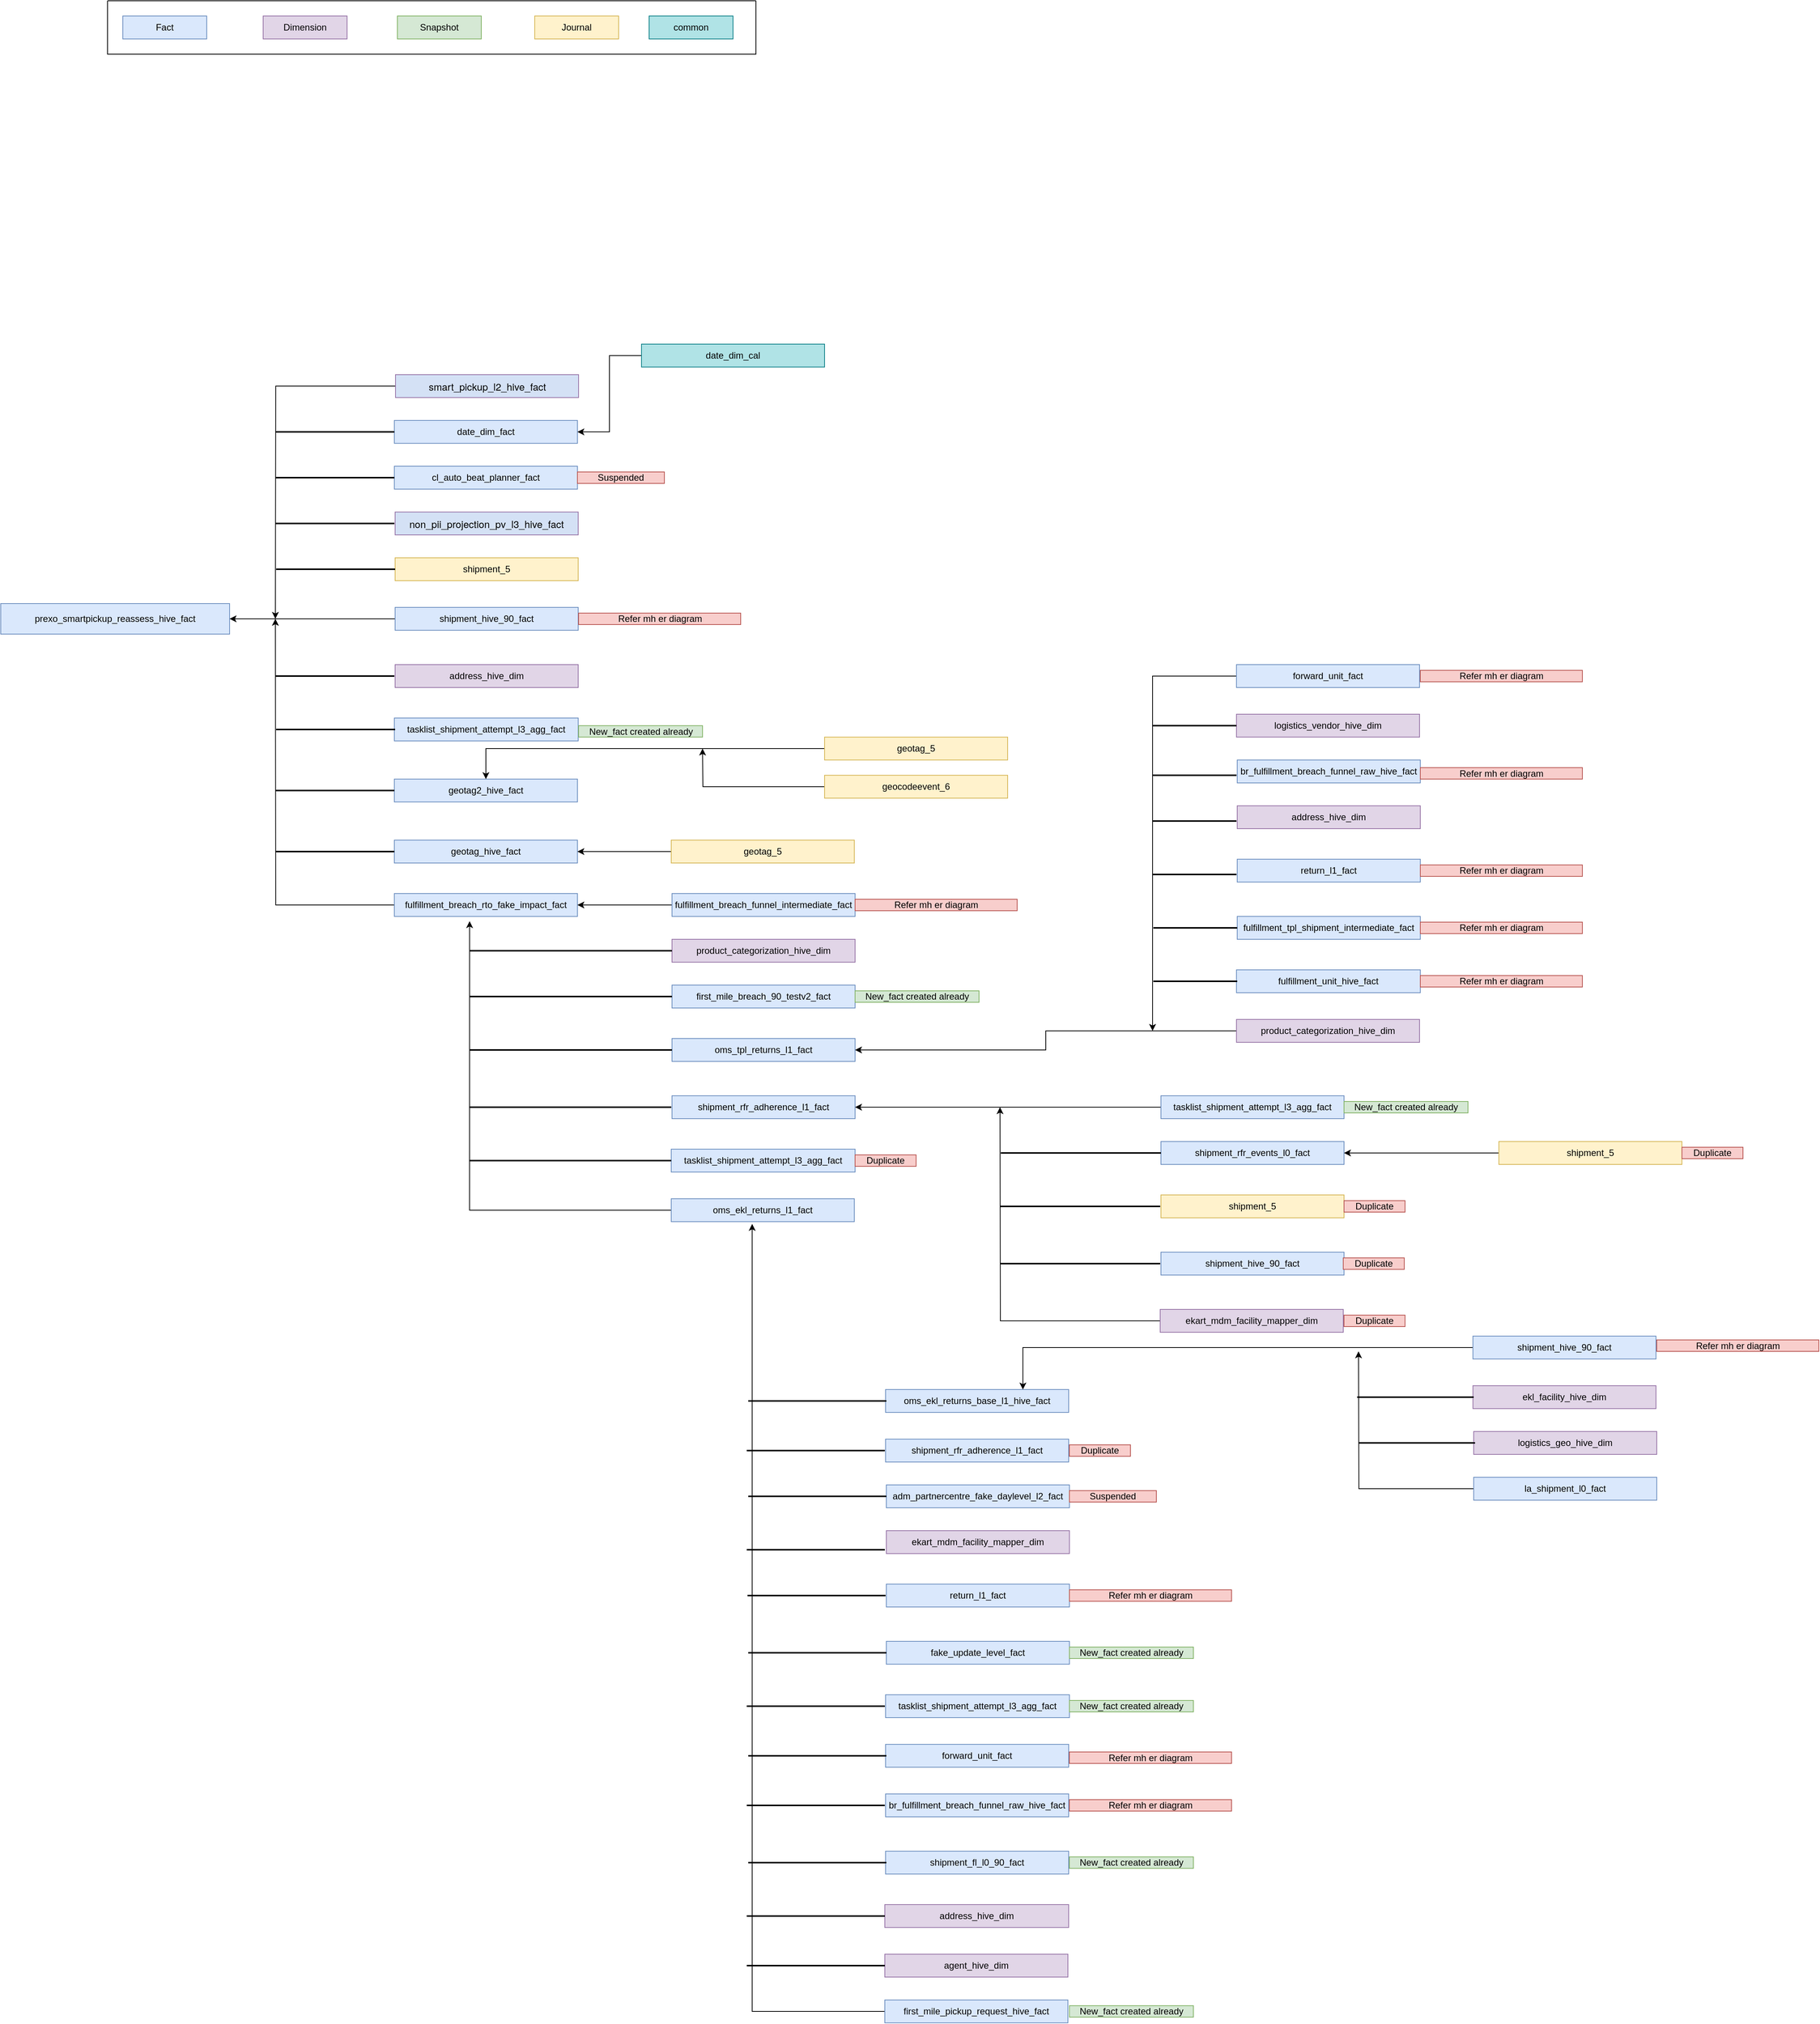 <mxfile version="21.2.4" type="github">
  <diagram name="Page-1" id="hqJCpvZomStMuO4X5X9Y">
    <mxGraphModel dx="2069" dy="1918" grid="1" gridSize="10" guides="1" tooltips="1" connect="1" arrows="1" fold="1" page="1" pageScale="1" pageWidth="827" pageHeight="1169" math="0" shadow="0">
      <root>
        <mxCell id="0" />
        <mxCell id="1" parent="0" />
        <mxCell id="btAeQMdCh_CJCEw0MgIb-1" value="prexo_smartpickup_reassess_hive_fact" style="rounded=0;whiteSpace=wrap;html=1;fillColor=#dae8fc;strokeColor=#6c8ebf;" parent="1" vertex="1">
          <mxGeometry x="-310" y="420" width="300" height="40" as="geometry" />
        </mxCell>
        <mxCell id="btAeQMdCh_CJCEw0MgIb-2" value="Fact" style="rounded=0;whiteSpace=wrap;html=1;fillColor=#dae8fc;strokeColor=#6c8ebf;" parent="1" vertex="1">
          <mxGeometry x="-150" y="-350" width="110" height="30" as="geometry" />
        </mxCell>
        <mxCell id="btAeQMdCh_CJCEw0MgIb-3" value="Dimension" style="rounded=0;whiteSpace=wrap;html=1;fillColor=#e1d5e7;strokeColor=#9673a6;" parent="1" vertex="1">
          <mxGeometry x="34" y="-350" width="110" height="30" as="geometry" />
        </mxCell>
        <mxCell id="btAeQMdCh_CJCEw0MgIb-4" value="Snapshot" style="rounded=0;whiteSpace=wrap;html=1;fillColor=#d5e8d4;strokeColor=#82b366;" parent="1" vertex="1">
          <mxGeometry x="210" y="-350" width="110" height="30" as="geometry" />
        </mxCell>
        <mxCell id="btAeQMdCh_CJCEw0MgIb-5" value="Journal" style="rounded=0;whiteSpace=wrap;html=1;fillColor=#fff2cc;strokeColor=#d6b656;" parent="1" vertex="1">
          <mxGeometry x="390" y="-350" width="110" height="30" as="geometry" />
        </mxCell>
        <mxCell id="btAeQMdCh_CJCEw0MgIb-6" value="" style="swimlane;startSize=0;fontSize=12;" parent="1" vertex="1">
          <mxGeometry x="-170" y="-370" width="850" height="70" as="geometry">
            <mxRectangle x="-170" y="-370" width="50" height="40" as="alternateBounds" />
          </mxGeometry>
        </mxCell>
        <mxCell id="btAeQMdCh_CJCEw0MgIb-24" value="common" style="rounded=0;whiteSpace=wrap;html=1;fillColor=#b0e3e6;strokeColor=#0e8088;" parent="btAeQMdCh_CJCEw0MgIb-6" vertex="1">
          <mxGeometry x="710" y="20" width="110" height="30" as="geometry" />
        </mxCell>
        <mxCell id="btAeQMdCh_CJCEw0MgIb-18" style="edgeStyle=orthogonalEdgeStyle;rounded=0;orthogonalLoop=1;jettySize=auto;html=1;entryX=1;entryY=0.5;entryDx=0;entryDy=0;" parent="1" source="btAeQMdCh_CJCEw0MgIb-7" target="btAeQMdCh_CJCEw0MgIb-1" edge="1">
          <mxGeometry relative="1" as="geometry">
            <Array as="points">
              <mxPoint x="140" y="440" />
              <mxPoint x="140" y="440" />
            </Array>
          </mxGeometry>
        </mxCell>
        <mxCell id="btAeQMdCh_CJCEw0MgIb-7" value="shipment_hive_90_fact" style="rounded=0;whiteSpace=wrap;html=1;fillColor=#dae8fc;strokeColor=#6c8ebf;" parent="1" vertex="1">
          <mxGeometry x="207" y="425" width="240" height="30" as="geometry" />
        </mxCell>
        <mxCell id="btAeQMdCh_CJCEw0MgIb-29" style="edgeStyle=orthogonalEdgeStyle;rounded=0;orthogonalLoop=1;jettySize=auto;html=1;" parent="1" source="btAeQMdCh_CJCEw0MgIb-8" edge="1">
          <mxGeometry relative="1" as="geometry">
            <mxPoint x="50" y="440" as="targetPoint" />
          </mxGeometry>
        </mxCell>
        <mxCell id="btAeQMdCh_CJCEw0MgIb-8" value="&lt;p style=&quot;margin: 0px; font-variant-numeric: normal; font-variant-east-asian: normal; font-variant-alternates: normal; font-kerning: auto; font-optical-sizing: auto; font-feature-settings: normal; font-variation-settings: normal; font-stretch: normal; font-size: 13px; line-height: normal; font-family: &amp;quot;Helvetica Neue&amp;quot;; text-align: start;&quot; class=&quot;p1&quot;&gt;smart_pickup_l2_hive_fact&lt;/p&gt;" style="rounded=0;whiteSpace=wrap;html=1;fillColor=#D4E1F5;strokeColor=#9673a6;" parent="1" vertex="1">
          <mxGeometry x="207.5" y="120" width="240" height="30" as="geometry" />
        </mxCell>
        <mxCell id="btAeQMdCh_CJCEw0MgIb-9" value="cl_auto_beat_planner_fact" style="rounded=0;whiteSpace=wrap;html=1;fillColor=#dae8fc;strokeColor=#6c8ebf;" parent="1" vertex="1">
          <mxGeometry x="206" y="240" width="240" height="30" as="geometry" />
        </mxCell>
        <mxCell id="btAeQMdCh_CJCEw0MgIb-10" value="date_dim_fact" style="rounded=0;whiteSpace=wrap;html=1;fillColor=#dae8fc;strokeColor=#6c8ebf;" parent="1" vertex="1">
          <mxGeometry x="206" y="180" width="240" height="30" as="geometry" />
        </mxCell>
        <mxCell id="btAeQMdCh_CJCEw0MgIb-11" value="&lt;p style=&quot;margin: 0px; font-variant-numeric: normal; font-variant-east-asian: normal; font-variant-alternates: normal; font-kerning: auto; font-optical-sizing: auto; font-feature-settings: normal; font-variation-settings: normal; font-stretch: normal; font-size: 13px; line-height: normal; font-family: &amp;quot;Helvetica Neue&amp;quot;; text-align: start;&quot; class=&quot;p1&quot;&gt;non_pii_projection_pv_l3_hive_fact&lt;/p&gt;" style="rounded=0;whiteSpace=wrap;html=1;fillColor=#D4E1F5;strokeColor=#9673a6;" parent="1" vertex="1">
          <mxGeometry x="207" y="300" width="240" height="30" as="geometry" />
        </mxCell>
        <mxCell id="btAeQMdCh_CJCEw0MgIb-12" value="shipment_5" style="rounded=0;whiteSpace=wrap;html=1;fillColor=#fff2cc;strokeColor=#d6b656;" parent="1" vertex="1">
          <mxGeometry x="207" y="360" width="240" height="30" as="geometry" />
        </mxCell>
        <mxCell id="btAeQMdCh_CJCEw0MgIb-13" value="tasklist_shipment_attempt_l3_agg_fact" style="rounded=0;whiteSpace=wrap;html=1;fillColor=#dae8fc;strokeColor=#6c8ebf;" parent="1" vertex="1">
          <mxGeometry x="206" y="570" width="241" height="30" as="geometry" />
        </mxCell>
        <mxCell id="btAeQMdCh_CJCEw0MgIb-14" value="geotag2_hive_fact" style="rounded=0;whiteSpace=wrap;html=1;fillColor=#dae8fc;strokeColor=#6c8ebf;" parent="1" vertex="1">
          <mxGeometry x="206" y="650" width="240" height="30" as="geometry" />
        </mxCell>
        <mxCell id="btAeQMdCh_CJCEw0MgIb-15" value="address_hive_dim" style="rounded=0;whiteSpace=wrap;html=1;fillColor=#e1d5e7;strokeColor=#9673a6;" parent="1" vertex="1">
          <mxGeometry x="207" y="500" width="240" height="30" as="geometry" />
        </mxCell>
        <mxCell id="btAeQMdCh_CJCEw0MgIb-16" value="geotag_hive_fact" style="rounded=0;whiteSpace=wrap;html=1;fillColor=#dae8fc;strokeColor=#6c8ebf;" parent="1" vertex="1">
          <mxGeometry x="206" y="730" width="240" height="30" as="geometry" />
        </mxCell>
        <mxCell id="btAeQMdCh_CJCEw0MgIb-87" style="edgeStyle=orthogonalEdgeStyle;rounded=0;orthogonalLoop=1;jettySize=auto;html=1;" parent="1" source="btAeQMdCh_CJCEw0MgIb-17" edge="1">
          <mxGeometry relative="1" as="geometry">
            <mxPoint x="50" y="440" as="targetPoint" />
          </mxGeometry>
        </mxCell>
        <mxCell id="btAeQMdCh_CJCEw0MgIb-17" value="fulfillment_breach_rto_fake_impact_fact" style="rounded=0;whiteSpace=wrap;html=1;fillColor=#dae8fc;strokeColor=#6c8ebf;" parent="1" vertex="1">
          <mxGeometry x="206" y="800" width="240" height="30" as="geometry" />
        </mxCell>
        <mxCell id="btAeQMdCh_CJCEw0MgIb-25" style="edgeStyle=orthogonalEdgeStyle;rounded=0;orthogonalLoop=1;jettySize=auto;html=1;entryX=1;entryY=0.5;entryDx=0;entryDy=0;" parent="1" source="btAeQMdCh_CJCEw0MgIb-20" target="btAeQMdCh_CJCEw0MgIb-10" edge="1">
          <mxGeometry relative="1" as="geometry" />
        </mxCell>
        <mxCell id="btAeQMdCh_CJCEw0MgIb-20" value="date_dim_cal" style="rounded=0;whiteSpace=wrap;html=1;fillColor=#b0e3e6;strokeColor=#0e8088;" parent="1" vertex="1">
          <mxGeometry x="530" y="80" width="240" height="30" as="geometry" />
        </mxCell>
        <mxCell id="btAeQMdCh_CJCEw0MgIb-23" value="Journal" style="rounded=0;whiteSpace=wrap;html=1;fillColor=#fff2cc;strokeColor=#d6b656;" parent="1" vertex="1">
          <mxGeometry x="390" y="-350" width="110" height="30" as="geometry" />
        </mxCell>
        <mxCell id="btAeQMdCh_CJCEw0MgIb-27" value="" style="line;strokeWidth=2;html=1;" parent="1" vertex="1">
          <mxGeometry x="50" y="255" width="156" height="120" as="geometry" />
        </mxCell>
        <mxCell id="btAeQMdCh_CJCEw0MgIb-30" value="" style="line;strokeWidth=2;html=1;" parent="1" vertex="1">
          <mxGeometry x="50" y="195" width="156" height="120" as="geometry" />
        </mxCell>
        <mxCell id="btAeQMdCh_CJCEw0MgIb-31" value="" style="line;strokeWidth=2;html=1;" parent="1" vertex="1">
          <mxGeometry x="50" y="135" width="156" height="120" as="geometry" />
        </mxCell>
        <mxCell id="btAeQMdCh_CJCEw0MgIb-33" value="" style="line;strokeWidth=2;html=1;" parent="1" vertex="1">
          <mxGeometry x="51" y="315" width="156" height="120" as="geometry" />
        </mxCell>
        <mxCell id="btAeQMdCh_CJCEw0MgIb-65" value="" style="line;strokeWidth=2;html=1;" parent="1" vertex="1">
          <mxGeometry x="50" y="455" width="156" height="120" as="geometry" />
        </mxCell>
        <mxCell id="btAeQMdCh_CJCEw0MgIb-66" value="" style="line;strokeWidth=2;html=1;" parent="1" vertex="1">
          <mxGeometry x="51" y="525" width="156" height="120" as="geometry" />
        </mxCell>
        <mxCell id="btAeQMdCh_CJCEw0MgIb-67" value="" style="line;strokeWidth=2;html=1;" parent="1" vertex="1">
          <mxGeometry x="50" y="605" width="156" height="120" as="geometry" />
        </mxCell>
        <mxCell id="btAeQMdCh_CJCEw0MgIb-68" value="Suspended" style="text;html=1;strokeColor=#b85450;fillColor=#f8cecc;align=center;verticalAlign=middle;whiteSpace=wrap;rounded=0;fontSize=12;" parent="1" vertex="1">
          <mxGeometry x="446" y="247.5" width="114" height="15" as="geometry" />
        </mxCell>
        <mxCell id="btAeQMdCh_CJCEw0MgIb-143" style="edgeStyle=orthogonalEdgeStyle;rounded=0;orthogonalLoop=1;jettySize=auto;html=1;" parent="1" source="btAeQMdCh_CJCEw0MgIb-69" edge="1">
          <mxGeometry relative="1" as="geometry">
            <mxPoint x="610" y="610" as="targetPoint" />
          </mxGeometry>
        </mxCell>
        <mxCell id="btAeQMdCh_CJCEw0MgIb-69" value="geocodeevent_6" style="rounded=0;whiteSpace=wrap;html=1;fillColor=#fff2cc;strokeColor=#d6b656;" parent="1" vertex="1">
          <mxGeometry x="770" y="645" width="240" height="30" as="geometry" />
        </mxCell>
        <mxCell id="btAeQMdCh_CJCEw0MgIb-71" style="edgeStyle=orthogonalEdgeStyle;rounded=0;orthogonalLoop=1;jettySize=auto;html=1;" parent="1" source="btAeQMdCh_CJCEw0MgIb-70" target="btAeQMdCh_CJCEw0MgIb-14" edge="1">
          <mxGeometry relative="1" as="geometry" />
        </mxCell>
        <mxCell id="btAeQMdCh_CJCEw0MgIb-70" value="geotag_5" style="rounded=0;whiteSpace=wrap;html=1;fillColor=#fff2cc;strokeColor=#d6b656;" parent="1" vertex="1">
          <mxGeometry x="770" y="595" width="240" height="30" as="geometry" />
        </mxCell>
        <mxCell id="btAeQMdCh_CJCEw0MgIb-78" value="oms_tpl_returns_l1_fact" style="rounded=0;whiteSpace=wrap;html=1;fillColor=#dae8fc;strokeColor=#6c8ebf;" parent="1" vertex="1">
          <mxGeometry x="570" y="990" width="240" height="30" as="geometry" />
        </mxCell>
        <mxCell id="btAeQMdCh_CJCEw0MgIb-89" style="edgeStyle=orthogonalEdgeStyle;rounded=0;orthogonalLoop=1;jettySize=auto;html=1;entryX=1;entryY=0.5;entryDx=0;entryDy=0;" parent="1" source="btAeQMdCh_CJCEw0MgIb-79" target="btAeQMdCh_CJCEw0MgIb-17" edge="1">
          <mxGeometry relative="1" as="geometry" />
        </mxCell>
        <mxCell id="btAeQMdCh_CJCEw0MgIb-79" value="fulfillment_breach_funnel_intermediate_fact" style="rounded=0;whiteSpace=wrap;html=1;fillColor=#dae8fc;strokeColor=#6c8ebf;" parent="1" vertex="1">
          <mxGeometry x="570" y="800" width="240" height="30" as="geometry" />
        </mxCell>
        <mxCell id="btAeQMdCh_CJCEw0MgIb-80" value="product_categorization_hive_dim" style="rounded=0;whiteSpace=wrap;html=1;fillColor=#e1d5e7;strokeColor=#9673a6;" parent="1" vertex="1">
          <mxGeometry x="570" y="860" width="240" height="30" as="geometry" />
        </mxCell>
        <mxCell id="btAeQMdCh_CJCEw0MgIb-81" value="first_mile_breach_90_testv2_fact" style="rounded=0;whiteSpace=wrap;html=1;fillColor=#dae8fc;strokeColor=#6c8ebf;" parent="1" vertex="1">
          <mxGeometry x="570" y="920" width="240" height="30" as="geometry" />
        </mxCell>
        <mxCell id="btAeQMdCh_CJCEw0MgIb-82" value="tasklist_shipment_attempt_l3_agg_fact" style="rounded=0;whiteSpace=wrap;html=1;fillColor=#dae8fc;strokeColor=#6c8ebf;" parent="1" vertex="1">
          <mxGeometry x="569" y="1135" width="241" height="30" as="geometry" />
        </mxCell>
        <mxCell id="btAeQMdCh_CJCEw0MgIb-84" value="shipment_rfr_adherence_l1_fact" style="rounded=0;whiteSpace=wrap;html=1;fillColor=#dae8fc;strokeColor=#6c8ebf;" parent="1" vertex="1">
          <mxGeometry x="570" y="1065" width="240" height="30" as="geometry" />
        </mxCell>
        <mxCell id="btAeQMdCh_CJCEw0MgIb-91" style="edgeStyle=orthogonalEdgeStyle;rounded=0;orthogonalLoop=1;jettySize=auto;html=1;entryX=0.411;entryY=1.208;entryDx=0;entryDy=0;entryPerimeter=0;" parent="1" source="btAeQMdCh_CJCEw0MgIb-85" target="btAeQMdCh_CJCEw0MgIb-17" edge="1">
          <mxGeometry relative="1" as="geometry" />
        </mxCell>
        <mxCell id="btAeQMdCh_CJCEw0MgIb-85" value="oms_ekl_returns_l1_fact" style="rounded=0;whiteSpace=wrap;html=1;fillColor=#dae8fc;strokeColor=#6c8ebf;" parent="1" vertex="1">
          <mxGeometry x="569" y="1200" width="240" height="30" as="geometry" />
        </mxCell>
        <mxCell id="btAeQMdCh_CJCEw0MgIb-88" value="" style="line;strokeWidth=2;html=1;" parent="1" vertex="1">
          <mxGeometry x="50" y="685" width="156" height="120" as="geometry" />
        </mxCell>
        <mxCell id="btAeQMdCh_CJCEw0MgIb-92" value="" style="line;strokeWidth=2;html=1;" parent="1" vertex="1">
          <mxGeometry x="304" y="1090" width="265" height="120" as="geometry" />
        </mxCell>
        <mxCell id="btAeQMdCh_CJCEw0MgIb-94" value="" style="line;strokeWidth=2;html=1;" parent="1" vertex="1">
          <mxGeometry x="304" y="1020" width="265" height="120" as="geometry" />
        </mxCell>
        <mxCell id="btAeQMdCh_CJCEw0MgIb-95" value="" style="line;strokeWidth=2;html=1;" parent="1" vertex="1">
          <mxGeometry x="305" y="945" width="265" height="120" as="geometry" />
        </mxCell>
        <mxCell id="btAeQMdCh_CJCEw0MgIb-96" value="" style="line;strokeWidth=2;html=1;" parent="1" vertex="1">
          <mxGeometry x="305" y="875" width="265" height="120" as="geometry" />
        </mxCell>
        <mxCell id="btAeQMdCh_CJCEw0MgIb-97" value="" style="line;strokeWidth=2;html=1;" parent="1" vertex="1">
          <mxGeometry x="305" y="815" width="265" height="120" as="geometry" />
        </mxCell>
        <mxCell id="btAeQMdCh_CJCEw0MgIb-98" value="Duplicate" style="text;html=1;strokeColor=#b85450;fillColor=#f8cecc;align=center;verticalAlign=middle;whiteSpace=wrap;rounded=0;fontSize=12;" parent="1" vertex="1">
          <mxGeometry x="810" y="1142.5" width="80" height="15" as="geometry" />
        </mxCell>
        <mxCell id="btAeQMdCh_CJCEw0MgIb-99" value="shipment_5" style="rounded=0;whiteSpace=wrap;html=1;fillColor=#fff2cc;strokeColor=#d6b656;" parent="1" vertex="1">
          <mxGeometry x="1211" y="1195" width="240" height="30" as="geometry" />
        </mxCell>
        <mxCell id="btAeQMdCh_CJCEw0MgIb-105" style="edgeStyle=orthogonalEdgeStyle;rounded=0;orthogonalLoop=1;jettySize=auto;html=1;entryX=1;entryY=0.5;entryDx=0;entryDy=0;" parent="1" source="btAeQMdCh_CJCEw0MgIb-100" target="btAeQMdCh_CJCEw0MgIb-84" edge="1">
          <mxGeometry relative="1" as="geometry" />
        </mxCell>
        <mxCell id="btAeQMdCh_CJCEw0MgIb-100" value="tasklist_shipment_attempt_l3_agg_fact" style="rounded=0;whiteSpace=wrap;html=1;fillColor=#dae8fc;strokeColor=#6c8ebf;" parent="1" vertex="1">
          <mxGeometry x="1211" y="1065" width="240" height="30" as="geometry" />
        </mxCell>
        <mxCell id="btAeQMdCh_CJCEw0MgIb-101" value="shipment_rfr_events_l0_fact" style="rounded=0;whiteSpace=wrap;html=1;fillColor=#dae8fc;strokeColor=#6c8ebf;" parent="1" vertex="1">
          <mxGeometry x="1211" y="1125" width="240" height="30" as="geometry" />
        </mxCell>
        <mxCell id="btAeQMdCh_CJCEw0MgIb-103" value="shipment_hive_90_fact" style="rounded=0;whiteSpace=wrap;html=1;fillColor=#dae8fc;strokeColor=#6c8ebf;" parent="1" vertex="1">
          <mxGeometry x="1211" y="1270" width="240" height="30" as="geometry" />
        </mxCell>
        <mxCell id="btAeQMdCh_CJCEw0MgIb-107" style="edgeStyle=orthogonalEdgeStyle;rounded=0;orthogonalLoop=1;jettySize=auto;html=1;" parent="1" source="btAeQMdCh_CJCEw0MgIb-104" edge="1">
          <mxGeometry relative="1" as="geometry">
            <mxPoint x="1000" y="1080" as="targetPoint" />
          </mxGeometry>
        </mxCell>
        <mxCell id="btAeQMdCh_CJCEw0MgIb-104" value="ekart_mdm_facility_mapper_dim" style="rounded=0;whiteSpace=wrap;html=1;fillColor=#e1d5e7;strokeColor=#9673a6;" parent="1" vertex="1">
          <mxGeometry x="1210" y="1345" width="240" height="30" as="geometry" />
        </mxCell>
        <mxCell id="btAeQMdCh_CJCEw0MgIb-110" value="" style="line;strokeWidth=2;html=1;" parent="1" vertex="1">
          <mxGeometry x="1000" y="1225" width="210" height="120" as="geometry" />
        </mxCell>
        <mxCell id="btAeQMdCh_CJCEw0MgIb-111" value="" style="line;strokeWidth=2;html=1;" parent="1" vertex="1">
          <mxGeometry x="1000" y="1150" width="210" height="120" as="geometry" />
        </mxCell>
        <mxCell id="btAeQMdCh_CJCEw0MgIb-112" value="" style="line;strokeWidth=2;html=1;" parent="1" vertex="1">
          <mxGeometry x="1001" y="1080" width="210" height="120" as="geometry" />
        </mxCell>
        <mxCell id="btAeQMdCh_CJCEw0MgIb-114" value="Duplicate" style="text;html=1;strokeColor=#b85450;fillColor=#f8cecc;align=center;verticalAlign=middle;whiteSpace=wrap;rounded=0;fontSize=12;" parent="1" vertex="1">
          <mxGeometry x="1451" y="1202.5" width="80" height="15" as="geometry" />
        </mxCell>
        <mxCell id="btAeQMdCh_CJCEw0MgIb-115" value="Duplicate" style="text;html=1;strokeColor=#b85450;fillColor=#f8cecc;align=center;verticalAlign=middle;whiteSpace=wrap;rounded=0;fontSize=12;" parent="1" vertex="1">
          <mxGeometry x="1450" y="1277.5" width="80" height="15" as="geometry" />
        </mxCell>
        <mxCell id="btAeQMdCh_CJCEw0MgIb-126" value="Duplicate" style="text;html=1;strokeColor=#b85450;fillColor=#f8cecc;align=center;verticalAlign=middle;whiteSpace=wrap;rounded=0;fontSize=12;" parent="1" vertex="1">
          <mxGeometry x="1451" y="1352.5" width="80" height="15" as="geometry" />
        </mxCell>
        <mxCell id="btAeQMdCh_CJCEw0MgIb-128" style="edgeStyle=orthogonalEdgeStyle;rounded=0;orthogonalLoop=1;jettySize=auto;html=1;entryX=1;entryY=0.5;entryDx=0;entryDy=0;" parent="1" source="btAeQMdCh_CJCEw0MgIb-127" target="btAeQMdCh_CJCEw0MgIb-101" edge="1">
          <mxGeometry relative="1" as="geometry" />
        </mxCell>
        <mxCell id="btAeQMdCh_CJCEw0MgIb-127" value="shipment_5" style="rounded=0;whiteSpace=wrap;html=1;fillColor=#fff2cc;strokeColor=#d6b656;" parent="1" vertex="1">
          <mxGeometry x="1654" y="1125" width="240" height="30" as="geometry" />
        </mxCell>
        <mxCell id="btAeQMdCh_CJCEw0MgIb-129" value="Duplicate" style="text;html=1;strokeColor=#b85450;fillColor=#f8cecc;align=center;verticalAlign=middle;whiteSpace=wrap;rounded=0;fontSize=12;" parent="1" vertex="1">
          <mxGeometry x="1894" y="1132.5" width="80" height="15" as="geometry" />
        </mxCell>
        <mxCell id="btAeQMdCh_CJCEw0MgIb-133" style="edgeStyle=orthogonalEdgeStyle;rounded=0;orthogonalLoop=1;jettySize=auto;html=1;entryX=1;entryY=0.5;entryDx=0;entryDy=0;" parent="1" source="btAeQMdCh_CJCEw0MgIb-132" target="btAeQMdCh_CJCEw0MgIb-16" edge="1">
          <mxGeometry relative="1" as="geometry" />
        </mxCell>
        <mxCell id="btAeQMdCh_CJCEw0MgIb-132" value="geotag_5" style="rounded=0;whiteSpace=wrap;html=1;fillColor=#fff2cc;strokeColor=#d6b656;" parent="1" vertex="1">
          <mxGeometry x="569" y="730" width="240" height="30" as="geometry" />
        </mxCell>
        <mxCell id="btAeQMdCh_CJCEw0MgIb-135" value="return_l1_fact" style="rounded=0;whiteSpace=wrap;html=1;fillColor=#dae8fc;strokeColor=#6c8ebf;" parent="1" vertex="1">
          <mxGeometry x="1311" y="755" width="240" height="30" as="geometry" />
        </mxCell>
        <mxCell id="btAeQMdCh_CJCEw0MgIb-146" style="edgeStyle=orthogonalEdgeStyle;rounded=0;orthogonalLoop=1;jettySize=auto;html=1;" parent="1" source="btAeQMdCh_CJCEw0MgIb-136" edge="1">
          <mxGeometry relative="1" as="geometry">
            <mxPoint x="1200" y="980" as="targetPoint" />
            <Array as="points">
              <mxPoint x="1200" y="515" />
            </Array>
          </mxGeometry>
        </mxCell>
        <mxCell id="btAeQMdCh_CJCEw0MgIb-136" value="forward_unit_fact" style="rounded=0;whiteSpace=wrap;html=1;fillColor=#dae8fc;strokeColor=#6c8ebf;" parent="1" vertex="1">
          <mxGeometry x="1310" y="500" width="240" height="30" as="geometry" />
        </mxCell>
        <mxCell id="btAeQMdCh_CJCEw0MgIb-137" value="br_fulfillment_breach_funnel_raw_hive_fact" style="rounded=0;whiteSpace=wrap;html=1;fillColor=#dae8fc;strokeColor=#6c8ebf;" parent="1" vertex="1">
          <mxGeometry x="1311" y="625" width="240" height="30" as="geometry" />
        </mxCell>
        <mxCell id="btAeQMdCh_CJCEw0MgIb-138" value="address_hive_dim" style="rounded=0;whiteSpace=wrap;html=1;fillColor=#e1d5e7;strokeColor=#9673a6;" parent="1" vertex="1">
          <mxGeometry x="1311" y="685" width="240" height="30" as="geometry" />
        </mxCell>
        <mxCell id="btAeQMdCh_CJCEw0MgIb-139" value="fulfillment_unit_hive_fact" style="rounded=0;whiteSpace=wrap;html=1;fillColor=#dae8fc;strokeColor=#6c8ebf;" parent="1" vertex="1">
          <mxGeometry x="1310" y="900" width="241" height="30" as="geometry" />
        </mxCell>
        <mxCell id="btAeQMdCh_CJCEw0MgIb-140" value="fulfillment_tpl_shipment_intermediate_fact" style="rounded=0;whiteSpace=wrap;html=1;fillColor=#dae8fc;strokeColor=#6c8ebf;" parent="1" vertex="1">
          <mxGeometry x="1311" y="830" width="240" height="30" as="geometry" />
        </mxCell>
        <mxCell id="btAeQMdCh_CJCEw0MgIb-144" style="edgeStyle=orthogonalEdgeStyle;rounded=0;orthogonalLoop=1;jettySize=auto;html=1;entryX=1;entryY=0.5;entryDx=0;entryDy=0;" parent="1" source="btAeQMdCh_CJCEw0MgIb-141" target="btAeQMdCh_CJCEw0MgIb-78" edge="1">
          <mxGeometry relative="1" as="geometry" />
        </mxCell>
        <mxCell id="btAeQMdCh_CJCEw0MgIb-141" value="product_categorization_hive_dim" style="rounded=0;whiteSpace=wrap;html=1;fillColor=#e1d5e7;strokeColor=#9673a6;" parent="1" vertex="1">
          <mxGeometry x="1310" y="965" width="240" height="30" as="geometry" />
        </mxCell>
        <mxCell id="btAeQMdCh_CJCEw0MgIb-148" value="" style="line;strokeWidth=2;html=1;" parent="1" vertex="1">
          <mxGeometry x="1201" y="855" width="110" height="120" as="geometry" />
        </mxCell>
        <mxCell id="btAeQMdCh_CJCEw0MgIb-149" value="" style="line;strokeWidth=2;html=1;" parent="1" vertex="1">
          <mxGeometry x="1201" y="785" width="110" height="120" as="geometry" />
        </mxCell>
        <mxCell id="btAeQMdCh_CJCEw0MgIb-150" value="" style="line;strokeWidth=2;html=1;" parent="1" vertex="1">
          <mxGeometry x="1200" y="715" width="110" height="120" as="geometry" />
        </mxCell>
        <mxCell id="btAeQMdCh_CJCEw0MgIb-151" value="" style="line;strokeWidth=2;html=1;" parent="1" vertex="1">
          <mxGeometry x="1200" y="645" width="110" height="120" as="geometry" />
        </mxCell>
        <mxCell id="btAeQMdCh_CJCEw0MgIb-152" value="" style="line;strokeWidth=2;html=1;" parent="1" vertex="1">
          <mxGeometry x="1200" y="585" width="110" height="120" as="geometry" />
        </mxCell>
        <mxCell id="btAeQMdCh_CJCEw0MgIb-153" value="logistics_vendor_hive_dim" style="rounded=0;whiteSpace=wrap;html=1;fillColor=#e1d5e7;strokeColor=#9673a6;" parent="1" vertex="1">
          <mxGeometry x="1310" y="565" width="240" height="30" as="geometry" />
        </mxCell>
        <mxCell id="btAeQMdCh_CJCEw0MgIb-154" value="" style="line;strokeWidth=2;html=1;" parent="1" vertex="1">
          <mxGeometry x="1200" y="520" width="110" height="120" as="geometry" />
        </mxCell>
        <mxCell id="btAeQMdCh_CJCEw0MgIb-155" value="New_fact created already" style="text;html=1;strokeColor=#82b366;fillColor=#d5e8d4;align=center;verticalAlign=middle;whiteSpace=wrap;rounded=0;fontSize=12;" parent="1" vertex="1">
          <mxGeometry x="447.5" y="580" width="162.5" height="15" as="geometry" />
        </mxCell>
        <mxCell id="btAeQMdCh_CJCEw0MgIb-157" value="New_fact created already" style="text;html=1;strokeColor=#82b366;fillColor=#d5e8d4;align=center;verticalAlign=middle;whiteSpace=wrap;rounded=0;fontSize=12;" parent="1" vertex="1">
          <mxGeometry x="810" y="927.5" width="162.5" height="15" as="geometry" />
        </mxCell>
        <mxCell id="btAeQMdCh_CJCEw0MgIb-158" value="New_fact created already" style="text;html=1;strokeColor=#82b366;fillColor=#d5e8d4;align=center;verticalAlign=middle;whiteSpace=wrap;rounded=0;fontSize=12;" parent="1" vertex="1">
          <mxGeometry x="1451" y="1072.5" width="162.5" height="15" as="geometry" />
        </mxCell>
        <mxCell id="btAeQMdCh_CJCEw0MgIb-159" value="Refer mh er diagram" style="text;html=1;strokeColor=#b85450;fillColor=#f8cecc;align=center;verticalAlign=middle;whiteSpace=wrap;rounded=0;fontSize=12;" parent="1" vertex="1">
          <mxGeometry x="447.5" y="432.5" width="212.5" height="15" as="geometry" />
        </mxCell>
        <mxCell id="btAeQMdCh_CJCEw0MgIb-160" value="Refer mh er diagram" style="text;html=1;strokeColor=#b85450;fillColor=#f8cecc;align=center;verticalAlign=middle;whiteSpace=wrap;rounded=0;fontSize=12;" parent="1" vertex="1">
          <mxGeometry x="810" y="807.5" width="212.5" height="15" as="geometry" />
        </mxCell>
        <mxCell id="btAeQMdCh_CJCEw0MgIb-161" value="Refer mh er diagram" style="text;html=1;strokeColor=#b85450;fillColor=#f8cecc;align=center;verticalAlign=middle;whiteSpace=wrap;rounded=0;fontSize=12;" parent="1" vertex="1">
          <mxGeometry x="1551" y="837.5" width="212.5" height="15" as="geometry" />
        </mxCell>
        <mxCell id="btAeQMdCh_CJCEw0MgIb-162" value="Refer mh er diagram" style="text;html=1;strokeColor=#b85450;fillColor=#f8cecc;align=center;verticalAlign=middle;whiteSpace=wrap;rounded=0;fontSize=12;" parent="1" vertex="1">
          <mxGeometry x="1551" y="635" width="212.5" height="15" as="geometry" />
        </mxCell>
        <mxCell id="btAeQMdCh_CJCEw0MgIb-163" value="Refer mh er diagram" style="text;html=1;strokeColor=#b85450;fillColor=#f8cecc;align=center;verticalAlign=middle;whiteSpace=wrap;rounded=0;fontSize=12;" parent="1" vertex="1">
          <mxGeometry x="1551" y="762.5" width="212.5" height="15" as="geometry" />
        </mxCell>
        <mxCell id="btAeQMdCh_CJCEw0MgIb-165" value="Refer mh er diagram" style="text;html=1;strokeColor=#b85450;fillColor=#f8cecc;align=center;verticalAlign=middle;whiteSpace=wrap;rounded=0;fontSize=12;" parent="1" vertex="1">
          <mxGeometry x="1551" y="507.5" width="212.5" height="15" as="geometry" />
        </mxCell>
        <mxCell id="btAeQMdCh_CJCEw0MgIb-166" value="Refer mh er diagram" style="text;html=1;strokeColor=#b85450;fillColor=#f8cecc;align=center;verticalAlign=middle;whiteSpace=wrap;rounded=0;fontSize=12;" parent="1" vertex="1">
          <mxGeometry x="1551" y="907.5" width="212.5" height="15" as="geometry" />
        </mxCell>
        <mxCell id="btAeQMdCh_CJCEw0MgIb-167" value="return_l1_fact" style="rounded=0;whiteSpace=wrap;html=1;fillColor=#dae8fc;strokeColor=#6c8ebf;" parent="1" vertex="1">
          <mxGeometry x="851" y="1705" width="240" height="30" as="geometry" />
        </mxCell>
        <mxCell id="btAeQMdCh_CJCEw0MgIb-168" value="oms_ekl_returns_base_l1_hive_fact" style="rounded=0;whiteSpace=wrap;html=1;fillColor=#dae8fc;strokeColor=#6c8ebf;" parent="1" vertex="1">
          <mxGeometry x="850" y="1450" width="240" height="30" as="geometry" />
        </mxCell>
        <mxCell id="btAeQMdCh_CJCEw0MgIb-169" value="adm_partnercentre_fake_daylevel_l2_fact" style="rounded=0;whiteSpace=wrap;html=1;fillColor=#dae8fc;strokeColor=#6c8ebf;" parent="1" vertex="1">
          <mxGeometry x="851" y="1575" width="240" height="30" as="geometry" />
        </mxCell>
        <mxCell id="btAeQMdCh_CJCEw0MgIb-170" value="ekart_mdm_facility_mapper_dim" style="rounded=0;whiteSpace=wrap;html=1;fillColor=#e1d5e7;strokeColor=#9673a6;" parent="1" vertex="1">
          <mxGeometry x="851" y="1635" width="240" height="30" as="geometry" />
        </mxCell>
        <mxCell id="btAeQMdCh_CJCEw0MgIb-171" value="tasklist_shipment_attempt_l3_agg_fact" style="rounded=0;whiteSpace=wrap;html=1;fillColor=#dae8fc;strokeColor=#6c8ebf;" parent="1" vertex="1">
          <mxGeometry x="850" y="1850" width="241" height="30" as="geometry" />
        </mxCell>
        <mxCell id="btAeQMdCh_CJCEw0MgIb-172" value="fake_update_level_fact" style="rounded=0;whiteSpace=wrap;html=1;fillColor=#dae8fc;strokeColor=#6c8ebf;" parent="1" vertex="1">
          <mxGeometry x="851" y="1780" width="240" height="30" as="geometry" />
        </mxCell>
        <mxCell id="btAeQMdCh_CJCEw0MgIb-173" value="forward_unit_fact" style="rounded=0;whiteSpace=wrap;html=1;fillColor=#dae8fc;strokeColor=#6c8ebf;" parent="1" vertex="1">
          <mxGeometry x="850" y="1915" width="240" height="30" as="geometry" />
        </mxCell>
        <mxCell id="btAeQMdCh_CJCEw0MgIb-174" value="shipment_rfr_adherence_l1_fact" style="rounded=0;whiteSpace=wrap;html=1;fillColor=#dae8fc;strokeColor=#6c8ebf;" parent="1" vertex="1">
          <mxGeometry x="850" y="1515" width="240" height="30" as="geometry" />
        </mxCell>
        <mxCell id="btAeQMdCh_CJCEw0MgIb-177" value="br_fulfillment_breach_funnel_raw_hive_fact" style="rounded=0;whiteSpace=wrap;html=1;fillColor=#dae8fc;strokeColor=#6c8ebf;" parent="1" vertex="1">
          <mxGeometry x="850" y="1980" width="240" height="30" as="geometry" />
        </mxCell>
        <mxCell id="btAeQMdCh_CJCEw0MgIb-178" value="address_hive_dim" style="rounded=0;whiteSpace=wrap;html=1;fillColor=#e1d5e7;strokeColor=#9673a6;" parent="1" vertex="1">
          <mxGeometry x="849" y="2125" width="241" height="30" as="geometry" />
        </mxCell>
        <mxCell id="btAeQMdCh_CJCEw0MgIb-179" value="shipment_fl_l0_90_fact" style="rounded=0;whiteSpace=wrap;html=1;fillColor=#dae8fc;strokeColor=#6c8ebf;" parent="1" vertex="1">
          <mxGeometry x="850" y="2055" width="240" height="30" as="geometry" />
        </mxCell>
        <mxCell id="btAeQMdCh_CJCEw0MgIb-180" value="agent_hive_dim" style="rounded=0;whiteSpace=wrap;html=1;fillColor=#e1d5e7;strokeColor=#9673a6;" parent="1" vertex="1">
          <mxGeometry x="849" y="2190" width="240" height="30" as="geometry" />
        </mxCell>
        <mxCell id="btAeQMdCh_CJCEw0MgIb-183" style="edgeStyle=orthogonalEdgeStyle;rounded=0;orthogonalLoop=1;jettySize=auto;html=1;entryX=0.442;entryY=1.1;entryDx=0;entryDy=0;entryPerimeter=0;" parent="1" source="btAeQMdCh_CJCEw0MgIb-181" target="btAeQMdCh_CJCEw0MgIb-85" edge="1">
          <mxGeometry relative="1" as="geometry">
            <mxPoint x="670.091" y="1248" as="targetPoint" />
          </mxGeometry>
        </mxCell>
        <mxCell id="btAeQMdCh_CJCEw0MgIb-181" value="first_mile_pickup_request_hive_fact" style="rounded=0;whiteSpace=wrap;html=1;fillColor=#dae8fc;strokeColor=#6c8ebf;" parent="1" vertex="1">
          <mxGeometry x="849" y="2250" width="240" height="30" as="geometry" />
        </mxCell>
        <mxCell id="btAeQMdCh_CJCEw0MgIb-192" value="" style="line;strokeWidth=2;html=1;" parent="1" vertex="1">
          <mxGeometry x="670" y="1405" width="181" height="120" as="geometry" />
        </mxCell>
        <mxCell id="btAeQMdCh_CJCEw0MgIb-193" value="" style="line;strokeWidth=2;html=1;" parent="1" vertex="1">
          <mxGeometry x="668" y="1470" width="181" height="120" as="geometry" />
        </mxCell>
        <mxCell id="btAeQMdCh_CJCEw0MgIb-194" value="" style="line;strokeWidth=2;html=1;" parent="1" vertex="1">
          <mxGeometry x="670" y="1735" width="181" height="120" as="geometry" />
        </mxCell>
        <mxCell id="btAeQMdCh_CJCEw0MgIb-195" value="" style="line;strokeWidth=2;html=1;" parent="1" vertex="1">
          <mxGeometry x="670" y="1530" width="181" height="120" as="geometry" />
        </mxCell>
        <mxCell id="btAeQMdCh_CJCEw0MgIb-196" value="" style="line;strokeWidth=2;html=1;" parent="1" vertex="1">
          <mxGeometry x="668" y="1600" width="181" height="120" as="geometry" />
        </mxCell>
        <mxCell id="btAeQMdCh_CJCEw0MgIb-197" value="" style="line;strokeWidth=2;html=1;" parent="1" vertex="1">
          <mxGeometry x="669" y="1660" width="181" height="120" as="geometry" />
        </mxCell>
        <mxCell id="btAeQMdCh_CJCEw0MgIb-198" value="" style="line;strokeWidth=2;html=1;" parent="1" vertex="1">
          <mxGeometry x="668" y="1805" width="181" height="120" as="geometry" />
        </mxCell>
        <mxCell id="btAeQMdCh_CJCEw0MgIb-202" value="" style="line;strokeWidth=2;html=1;" parent="1" vertex="1">
          <mxGeometry x="670" y="1870" width="181" height="120" as="geometry" />
        </mxCell>
        <mxCell id="btAeQMdCh_CJCEw0MgIb-203" value="" style="line;strokeWidth=2;html=1;" parent="1" vertex="1">
          <mxGeometry x="670" y="2010" width="181" height="120" as="geometry" />
        </mxCell>
        <mxCell id="btAeQMdCh_CJCEw0MgIb-204" value="" style="line;strokeWidth=2;html=1;" parent="1" vertex="1">
          <mxGeometry x="668" y="1935" width="181" height="120" as="geometry" />
        </mxCell>
        <mxCell id="btAeQMdCh_CJCEw0MgIb-205" value="" style="line;strokeWidth=2;html=1;" parent="1" vertex="1">
          <mxGeometry x="668" y="2080" width="181" height="120" as="geometry" />
        </mxCell>
        <mxCell id="btAeQMdCh_CJCEw0MgIb-206" value="" style="line;strokeWidth=2;html=1;" parent="1" vertex="1">
          <mxGeometry x="668" y="2145" width="181" height="120" as="geometry" />
        </mxCell>
        <mxCell id="btAeQMdCh_CJCEw0MgIb-207" value="New_fact created already" style="text;html=1;strokeColor=#82b366;fillColor=#d5e8d4;align=center;verticalAlign=middle;whiteSpace=wrap;rounded=0;fontSize=12;" parent="1" vertex="1">
          <mxGeometry x="1091" y="2062.5" width="162.5" height="15" as="geometry" />
        </mxCell>
        <mxCell id="btAeQMdCh_CJCEw0MgIb-208" value="New_fact created already" style="text;html=1;strokeColor=#82b366;fillColor=#d5e8d4;align=center;verticalAlign=middle;whiteSpace=wrap;rounded=0;fontSize=12;" parent="1" vertex="1">
          <mxGeometry x="1091" y="1857.5" width="162.5" height="15" as="geometry" />
        </mxCell>
        <mxCell id="btAeQMdCh_CJCEw0MgIb-209" value="New_fact created already" style="text;html=1;strokeColor=#82b366;fillColor=#d5e8d4;align=center;verticalAlign=middle;whiteSpace=wrap;rounded=0;fontSize=12;" parent="1" vertex="1">
          <mxGeometry x="1091" y="1787.5" width="162.5" height="15" as="geometry" />
        </mxCell>
        <mxCell id="btAeQMdCh_CJCEw0MgIb-210" value="New_fact created already" style="text;html=1;strokeColor=#82b366;fillColor=#d5e8d4;align=center;verticalAlign=middle;whiteSpace=wrap;rounded=0;fontSize=12;" parent="1" vertex="1">
          <mxGeometry x="1091" y="2257.5" width="162.5" height="15" as="geometry" />
        </mxCell>
        <mxCell id="btAeQMdCh_CJCEw0MgIb-211" value="Refer mh er diagram" style="text;html=1;strokeColor=#b85450;fillColor=#f8cecc;align=center;verticalAlign=middle;whiteSpace=wrap;rounded=0;fontSize=12;" parent="1" vertex="1">
          <mxGeometry x="1091" y="1712.5" width="212.5" height="15" as="geometry" />
        </mxCell>
        <mxCell id="btAeQMdCh_CJCEw0MgIb-212" value="Refer mh er diagram" style="text;html=1;strokeColor=#b85450;fillColor=#f8cecc;align=center;verticalAlign=middle;whiteSpace=wrap;rounded=0;fontSize=12;" parent="1" vertex="1">
          <mxGeometry x="1091" y="1925" width="212.5" height="15" as="geometry" />
        </mxCell>
        <mxCell id="btAeQMdCh_CJCEw0MgIb-213" value="Refer mh er diagram" style="text;html=1;strokeColor=#b85450;fillColor=#f8cecc;align=center;verticalAlign=middle;whiteSpace=wrap;rounded=0;fontSize=12;" parent="1" vertex="1">
          <mxGeometry x="1091" y="1987.5" width="212.5" height="15" as="geometry" />
        </mxCell>
        <mxCell id="btAeQMdCh_CJCEw0MgIb-214" value="Duplicate" style="text;html=1;strokeColor=#b85450;fillColor=#f8cecc;align=center;verticalAlign=middle;whiteSpace=wrap;rounded=0;fontSize=12;" parent="1" vertex="1">
          <mxGeometry x="1091" y="1522.5" width="80" height="15" as="geometry" />
        </mxCell>
        <mxCell id="btAeQMdCh_CJCEw0MgIb-221" style="edgeStyle=orthogonalEdgeStyle;rounded=0;orthogonalLoop=1;jettySize=auto;html=1;entryX=0.75;entryY=0;entryDx=0;entryDy=0;" parent="1" source="btAeQMdCh_CJCEw0MgIb-217" target="btAeQMdCh_CJCEw0MgIb-168" edge="1">
          <mxGeometry relative="1" as="geometry" />
        </mxCell>
        <mxCell id="btAeQMdCh_CJCEw0MgIb-217" value="shipment_hive_90_fact" style="rounded=0;whiteSpace=wrap;html=1;fillColor=#dae8fc;strokeColor=#6c8ebf;" parent="1" vertex="1">
          <mxGeometry x="1620" y="1380" width="240" height="30" as="geometry" />
        </mxCell>
        <mxCell id="btAeQMdCh_CJCEw0MgIb-218" value="logistics_geo_hive_dim" style="rounded=0;whiteSpace=wrap;html=1;fillColor=#e1d5e7;strokeColor=#9673a6;" parent="1" vertex="1">
          <mxGeometry x="1621" y="1505" width="240" height="30" as="geometry" />
        </mxCell>
        <mxCell id="btAeQMdCh_CJCEw0MgIb-223" style="edgeStyle=orthogonalEdgeStyle;rounded=0;orthogonalLoop=1;jettySize=auto;html=1;" parent="1" source="btAeQMdCh_CJCEw0MgIb-219" edge="1">
          <mxGeometry relative="1" as="geometry">
            <mxPoint x="1470" y="1400" as="targetPoint" />
          </mxGeometry>
        </mxCell>
        <mxCell id="btAeQMdCh_CJCEw0MgIb-219" value="la_shipment_l0_fact" style="rounded=0;whiteSpace=wrap;html=1;fillColor=#dae8fc;strokeColor=#6c8ebf;" parent="1" vertex="1">
          <mxGeometry x="1621" y="1565" width="240" height="30" as="geometry" />
        </mxCell>
        <mxCell id="btAeQMdCh_CJCEw0MgIb-220" value="ekl_facility_hive_dim" style="rounded=0;whiteSpace=wrap;html=1;fillColor=#e1d5e7;strokeColor=#9673a6;" parent="1" vertex="1">
          <mxGeometry x="1620" y="1445" width="240" height="30" as="geometry" />
        </mxCell>
        <mxCell id="btAeQMdCh_CJCEw0MgIb-224" value="" style="line;strokeWidth=2;html=1;" parent="1" vertex="1">
          <mxGeometry x="1470" y="1460" width="152.75" height="120" as="geometry" />
        </mxCell>
        <mxCell id="btAeQMdCh_CJCEw0MgIb-225" value="" style="line;strokeWidth=2;html=1;" parent="1" vertex="1">
          <mxGeometry x="1468.25" y="1400" width="152.75" height="120" as="geometry" />
        </mxCell>
        <mxCell id="btAeQMdCh_CJCEw0MgIb-226" value="Refer mh er diagram" style="text;html=1;strokeColor=#b85450;fillColor=#f8cecc;align=center;verticalAlign=middle;whiteSpace=wrap;rounded=0;fontSize=12;" parent="1" vertex="1">
          <mxGeometry x="1861" y="1385" width="212.5" height="15" as="geometry" />
        </mxCell>
        <mxCell id="btAeQMdCh_CJCEw0MgIb-227" value="Suspended" style="text;html=1;strokeColor=#b85450;fillColor=#f8cecc;align=center;verticalAlign=middle;whiteSpace=wrap;rounded=0;fontSize=12;" parent="1" vertex="1">
          <mxGeometry x="1091" y="1582.5" width="114" height="15" as="geometry" />
        </mxCell>
      </root>
    </mxGraphModel>
  </diagram>
</mxfile>
